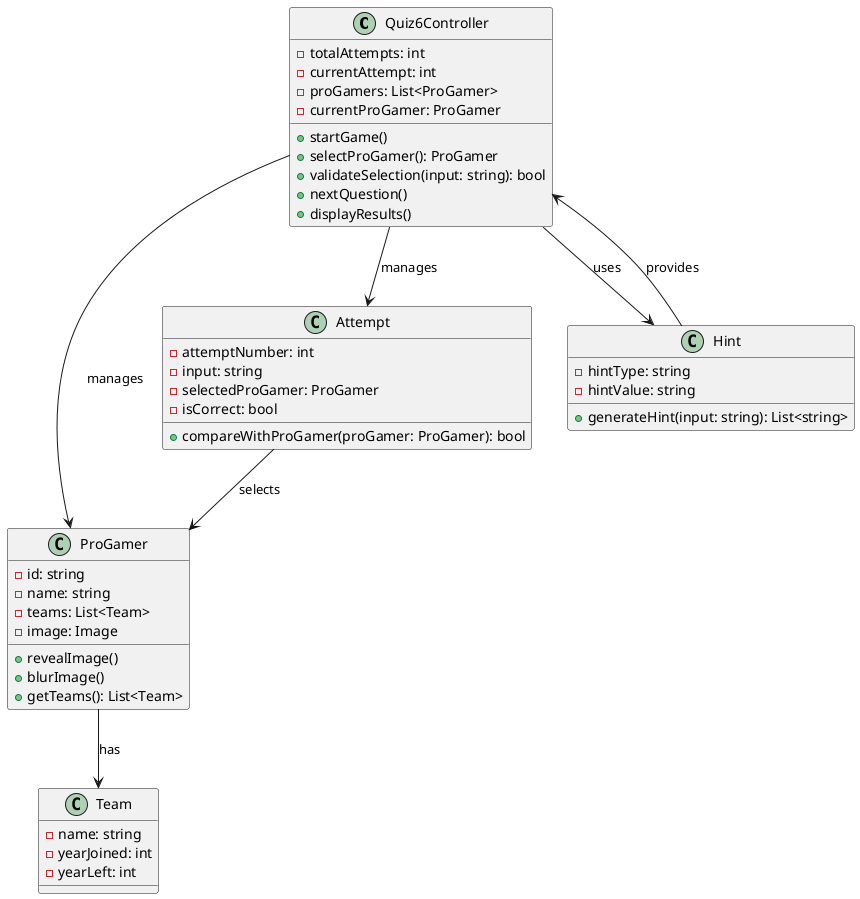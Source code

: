 @startuml
class Quiz6Controller {
    - totalAttempts: int
    - currentAttempt: int
    - proGamers: List<ProGamer>
    - currentProGamer: ProGamer
    + startGame()
    + selectProGamer(): ProGamer
    + validateSelection(input: string): bool
    + nextQuestion()
    + displayResults()
}

class ProGamer {
    - id: string
    - name: string
    - teams: List<Team>
    - image: Image
    + revealImage()
    + blurImage()
    + getTeams(): List<Team>
}

class Team {
    - name: string
    - yearJoined: int
    - yearLeft: int
}

class Attempt {
    - attemptNumber: int
    - input: string
    - selectedProGamer: ProGamer
    - isCorrect: bool
    + compareWithProGamer(proGamer: ProGamer): bool
}

class Hint {
    - hintType: string
    - hintValue: string
    + generateHint(input: string): List<string>
}

Quiz6Controller --> ProGamer : manages
Quiz6Controller --> Attempt : manages
Quiz6Controller --> Hint : uses
ProGamer --> Team : has
Attempt --> ProGamer : selects
Hint --> Quiz6Controller : provides

@enduml
